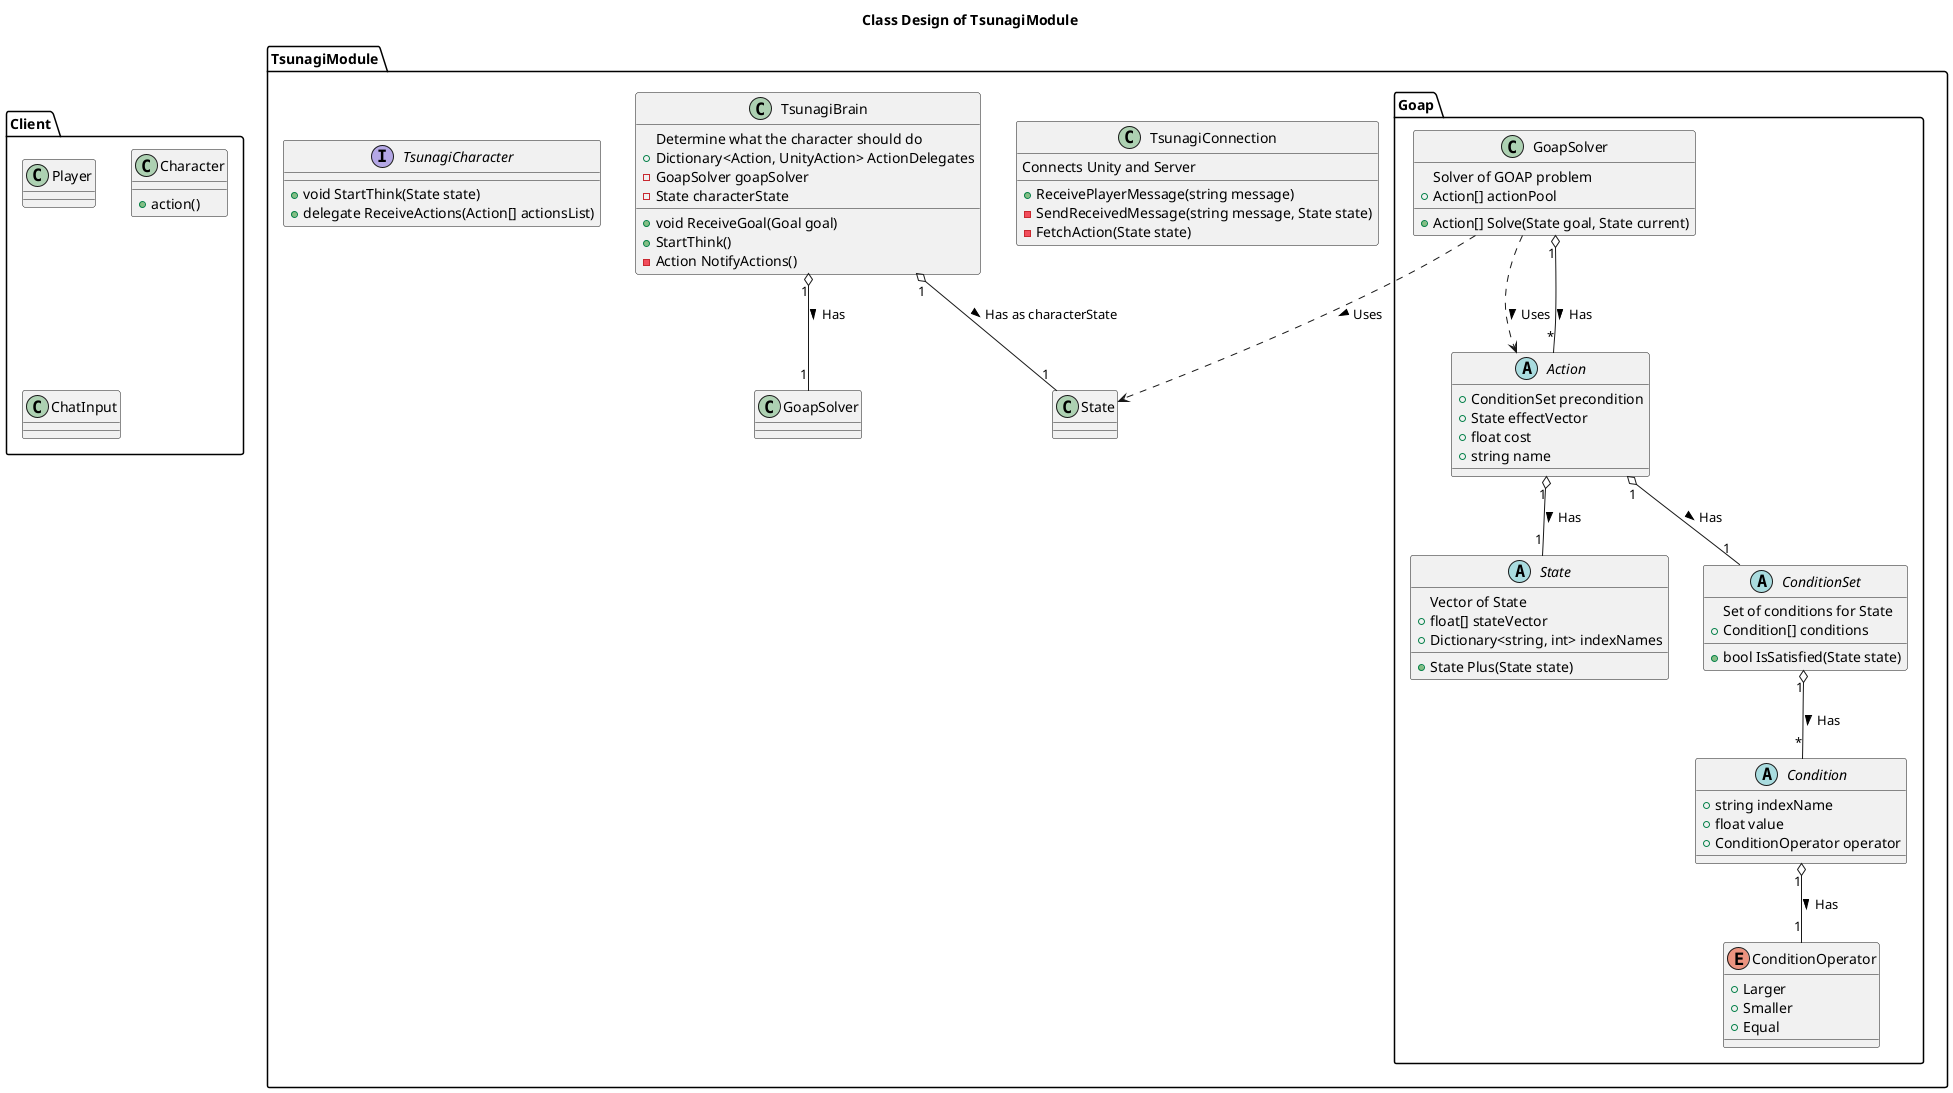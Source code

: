 @startuml
title Class Design of TsunagiModule

package TsunagiModule {
  class TsunagiConnection {
    Connects Unity and Server
    +ReceivePlayerMessage(string message)
    -SendReceivedMessage(string message, State state)
    -FetchAction(State state)
  }

  class TsunagiBrain {
    Determine what the character should do
    +Dictionary<Action, UnityAction> ActionDelegates
    +void ReceiveGoal(Goal goal)
    +StartThink()
    -Action NotifyActions()
    -GoapSolver goapSolver
    -State characterState
  }
  TsunagiBrain "1" o-- "1" GoapSolver : Has >
  TsunagiBrain "1" o-- "1" State : Has as characterState >
  
  interface TsunagiCharacter {
    +void StartThink(State state)
    +delegate ReceiveActions(Action[] actionsList)
  }

  package Goap{
    class GoapSolver {
      Solver of GOAP problem
      +Action[] Solve(State goal, State current)
      +Action[] actionPool
    }
    GoapSolver ..> State : Uses >
    GoapSolver ..> Action : Uses >
    GoapSolver "1" o-- "*" Action : Has >

    abstract State{
      Vector of State
      +State Plus(State state)
      +float[] stateVector
      +Dictionary<string, int> indexNames
    }

    abstract Action {
      +ConditionSet precondition
      +State effectVector
      +float cost
      +string name
    }
    Action "1" o-- "1" State : Has >
    Action "1" o-- "1" ConditionSet : Has >

    abstract ConditionSet{
      Set of conditions for State
      +bool IsSatisfied(State state)
      +Condition[] conditions
    }
    ConditionSet "1" o-- "*" Condition : Has >

    abstract Condition{
      +string indexName
      +float value
      +ConditionOperator operator
    }
    Condition "1" o-- "1" ConditionOperator : Has >

    enum ConditionOperator {
      +Larger
      +Smaller
      +Equal
    }
  }
}

package Client{
  class Player {
  }

  class Character {
    +action()
  }

  class ChatInput {

  }
}

@enduml